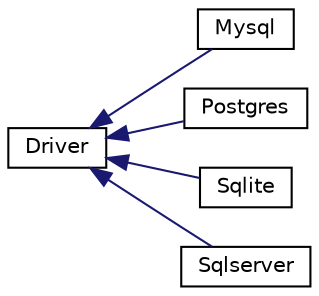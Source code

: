 digraph "Graphical Class Hierarchy"
{
  edge [fontname="Helvetica",fontsize="10",labelfontname="Helvetica",labelfontsize="10"];
  node [fontname="Helvetica",fontsize="10",shape=record];
  rankdir="LR";
  Node1 [label="Driver",height=0.2,width=0.4,color="black", fillcolor="white", style="filled",URL="$class_cake_1_1_database_1_1_driver.html"];
  Node1 -> Node2 [dir="back",color="midnightblue",fontsize="10",style="solid",fontname="Helvetica"];
  Node2 [label="Mysql",height=0.2,width=0.4,color="black", fillcolor="white", style="filled",URL="$class_cake_1_1_database_1_1_driver_1_1_mysql.html"];
  Node1 -> Node3 [dir="back",color="midnightblue",fontsize="10",style="solid",fontname="Helvetica"];
  Node3 [label="Postgres",height=0.2,width=0.4,color="black", fillcolor="white", style="filled",URL="$class_cake_1_1_database_1_1_driver_1_1_postgres.html"];
  Node1 -> Node4 [dir="back",color="midnightblue",fontsize="10",style="solid",fontname="Helvetica"];
  Node4 [label="Sqlite",height=0.2,width=0.4,color="black", fillcolor="white", style="filled",URL="$class_cake_1_1_database_1_1_driver_1_1_sqlite.html"];
  Node1 -> Node5 [dir="back",color="midnightblue",fontsize="10",style="solid",fontname="Helvetica"];
  Node5 [label="Sqlserver",height=0.2,width=0.4,color="black", fillcolor="white", style="filled",URL="$class_cake_1_1_database_1_1_driver_1_1_sqlserver.html"];
}
